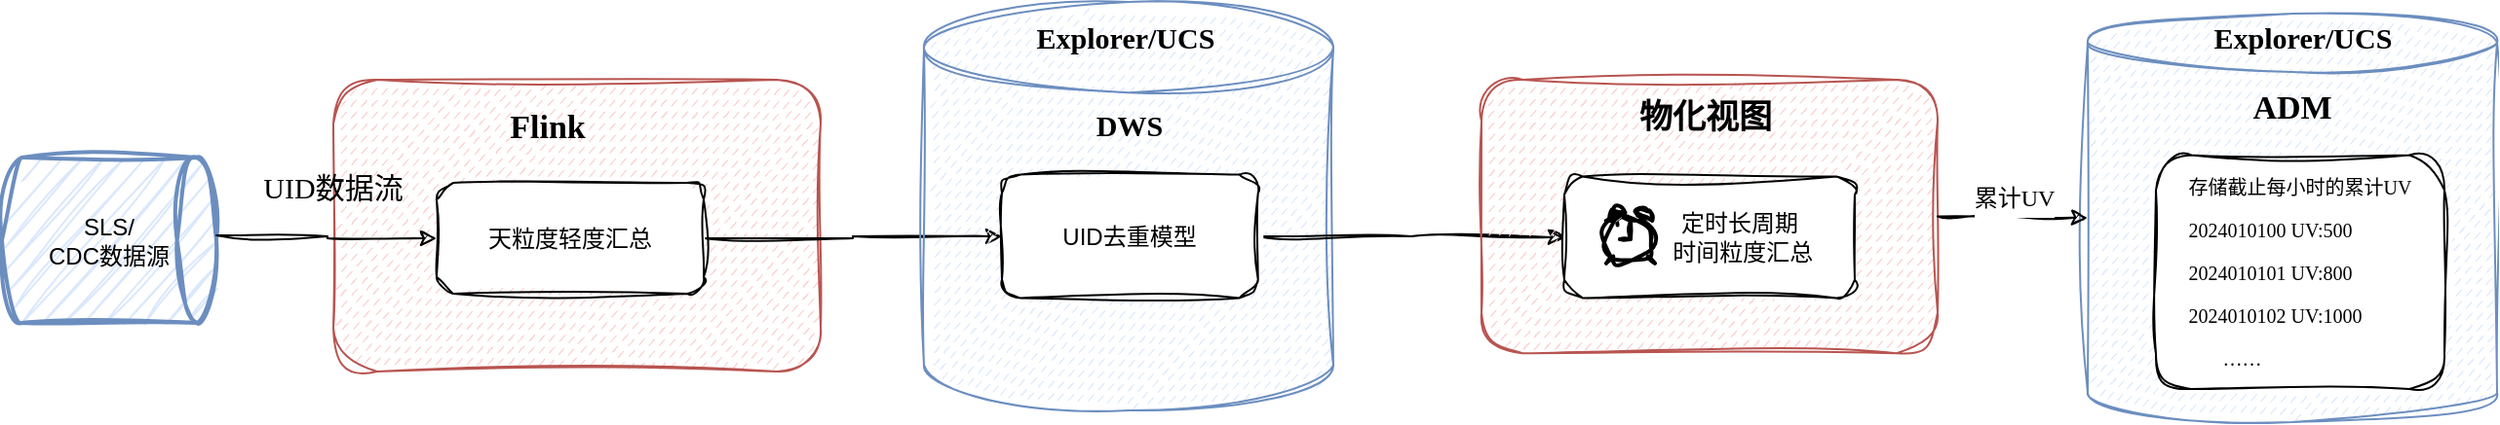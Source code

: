 <mxfile version="24.3.1" type="github">
  <diagram id="2pUIhmt7z4SOJBWyxBwC" name="Page-1">
    <mxGraphModel dx="954" dy="531" grid="1" gridSize="10" guides="1" tooltips="1" connect="1" arrows="1" fold="1" page="1" pageScale="1" pageWidth="827" pageHeight="1169" math="0" shadow="0">
      <root>
        <mxCell id="0" />
        <mxCell id="1" parent="0" />
        <mxCell id="mc7GSk7UoKByBwXPfGhx-1" value="SLS/&lt;br&gt;CDC数据源" style="strokeWidth=2;html=1;shape=mxgraph.flowchart.direct_data;whiteSpace=wrap;sketch=1;curveFitting=1;jiggle=2;fillColor=#dae8fc;strokeColor=#6c8ebf;" parent="1" vertex="1">
          <mxGeometry x="27" y="917" width="110" height="85" as="geometry" />
        </mxCell>
        <mxCell id="mc7GSk7UoKByBwXPfGhx-2" value="" style="rounded=1;whiteSpace=wrap;html=1;fillStyle=dashed;sketch=1;curveFitting=1;jiggle=2;fillColor=#f8cecc;strokeColor=#b85450;" parent="1" vertex="1">
          <mxGeometry x="197" y="877" width="250" height="150" as="geometry" />
        </mxCell>
        <mxCell id="mc7GSk7UoKByBwXPfGhx-3" style="edgeStyle=orthogonalEdgeStyle;rounded=0;orthogonalLoop=1;jettySize=auto;html=1;exitX=1;exitY=0.5;exitDx=0;exitDy=0;exitPerimeter=0;sketch=1;curveFitting=1;jiggle=2;entryX=0;entryY=0.5;entryDx=0;entryDy=0;" parent="1" target="mc7GSk7UoKByBwXPfGhx-5" edge="1">
          <mxGeometry relative="1" as="geometry">
            <mxPoint x="227" y="957" as="targetPoint" />
            <mxPoint x="137" y="957" as="sourcePoint" />
          </mxGeometry>
        </mxCell>
        <mxCell id="mc7GSk7UoKByBwXPfGhx-4" value="UID数据流" style="text;html=1;align=center;verticalAlign=middle;whiteSpace=wrap;rounded=0;fontFamily=Comic Sans MS;fontSize=15;fontColor=default;" parent="1" vertex="1">
          <mxGeometry x="157" y="917" width="80" height="30" as="geometry" />
        </mxCell>
        <mxCell id="mc7GSk7UoKByBwXPfGhx-11" style="edgeStyle=orthogonalEdgeStyle;rounded=0;sketch=1;hachureGap=4;jiggle=2;curveFitting=1;orthogonalLoop=1;jettySize=auto;html=1;exitX=1;exitY=0.5;exitDx=0;exitDy=0;entryX=0;entryY=0.5;entryDx=0;entryDy=0;fontFamily=Architects Daughter;fontSource=https%3A%2F%2Ffonts.googleapis.com%2Fcss%3Ffamily%3DArchitects%2BDaughter;" parent="1" source="mc7GSk7UoKByBwXPfGhx-5" target="mc7GSk7UoKByBwXPfGhx-9" edge="1">
          <mxGeometry relative="1" as="geometry" />
        </mxCell>
        <mxCell id="mc7GSk7UoKByBwXPfGhx-5" value="天粒度轻度汇总" style="rounded=1;whiteSpace=wrap;html=1;sketch=1;hachureGap=4;jiggle=2;curveFitting=1;" parent="1" vertex="1">
          <mxGeometry x="250" y="930" width="137" height="57" as="geometry" />
        </mxCell>
        <mxCell id="mc7GSk7UoKByBwXPfGhx-6" value="Flink" style="text;html=1;align=center;verticalAlign=middle;whiteSpace=wrap;rounded=0;fontFamily=Comic Sans MS;fontSize=17;fontStyle=1" parent="1" vertex="1">
          <mxGeometry x="277" y="887" width="60" height="30" as="geometry" />
        </mxCell>
        <mxCell id="mc7GSk7UoKByBwXPfGhx-7" value="" style="shape=cylinder3;whiteSpace=wrap;html=1;boundedLbl=1;backgroundOutline=1;size=23.296;fillStyle=dashed;sketch=1;curveFitting=1;jiggle=2;fillColor=#dae8fc;strokeColor=#6c8ebf;" parent="1" vertex="1">
          <mxGeometry x="500" y="837" width="210" height="210" as="geometry" />
        </mxCell>
        <mxCell id="mc7GSk7UoKByBwXPfGhx-8" value="&lt;b&gt;Explorer/UCS&lt;/b&gt;" style="text;html=1;align=center;verticalAlign=middle;whiteSpace=wrap;rounded=0;fontFamily=Comic Sans MS;fontSize=15;strokeWidth=0;" parent="1" vertex="1">
          <mxGeometry x="545.62" y="837" width="115" height="35" as="geometry" />
        </mxCell>
        <mxCell id="mc7GSk7UoKByBwXPfGhx-20" style="edgeStyle=orthogonalEdgeStyle;rounded=0;sketch=1;hachureGap=4;jiggle=2;curveFitting=1;orthogonalLoop=1;jettySize=auto;html=1;exitX=1;exitY=0.5;exitDx=0;exitDy=0;entryX=0;entryY=0.5;entryDx=0;entryDy=0;fontFamily=Architects Daughter;fontSource=https%3A%2F%2Ffonts.googleapis.com%2Fcss%3Ffamily%3DArchitects%2BDaughter;" parent="1" source="mc7GSk7UoKByBwXPfGhx-9" target="mc7GSk7UoKByBwXPfGhx-14" edge="1">
          <mxGeometry relative="1" as="geometry" />
        </mxCell>
        <mxCell id="mc7GSk7UoKByBwXPfGhx-9" value="&lt;div&gt;&lt;span style=&quot;background-color: initial;&quot;&gt;UID去重模型&lt;/span&gt;&lt;br&gt;&lt;/div&gt;" style="rounded=1;whiteSpace=wrap;html=1;sketch=1;hachureGap=4;jiggle=2;curveFitting=1;" parent="1" vertex="1">
          <mxGeometry x="540" y="925.79" width="131.37" height="63.43" as="geometry" />
        </mxCell>
        <mxCell id="mc7GSk7UoKByBwXPfGhx-10" value="&lt;b&gt;DWS&lt;/b&gt;" style="text;html=1;align=center;verticalAlign=middle;whiteSpace=wrap;rounded=0;fontFamily=Comic Sans MS;fontSize=15;strokeWidth=0;" parent="1" vertex="1">
          <mxGeometry x="548.18" y="882" width="115" height="35" as="geometry" />
        </mxCell>
        <mxCell id="mc7GSk7UoKByBwXPfGhx-12" value="" style="rounded=1;whiteSpace=wrap;html=1;fillStyle=dashed;sketch=1;curveFitting=1;jiggle=2;fillColor=#f8cecc;strokeColor=#b85450;" parent="1" vertex="1">
          <mxGeometry x="786" y="877" width="234" height="140.63" as="geometry" />
        </mxCell>
        <mxCell id="mc7GSk7UoKByBwXPfGhx-13" value="&lt;b&gt;物化视图&lt;/b&gt;" style="text;html=1;align=center;verticalAlign=middle;whiteSpace=wrap;rounded=0;fontFamily=Comic Sans MS;fontSize=17;" parent="1" vertex="1">
          <mxGeometry x="866" y="887" width="70" height="20" as="geometry" />
        </mxCell>
        <mxCell id="mc7GSk7UoKByBwXPfGhx-14" value="&amp;nbsp; &amp;nbsp; &amp;nbsp; &amp;nbsp; &amp;nbsp;定时长周期&lt;div&gt;&lt;span style=&quot;white-space: pre;&quot;&gt;&#x9;&lt;/span&gt;&amp;nbsp; 时间粒度汇总&lt;/div&gt;" style="rounded=1;whiteSpace=wrap;html=1;sketch=1;curveFitting=1;jiggle=2;" parent="1" vertex="1">
          <mxGeometry x="828.5" y="926.73" width="149" height="62.49" as="geometry" />
        </mxCell>
        <mxCell id="mc7GSk7UoKByBwXPfGhx-16" value="" style="shape=cylinder3;whiteSpace=wrap;html=1;boundedLbl=1;backgroundOutline=1;size=15;fillStyle=dashed;sketch=1;curveFitting=1;jiggle=2;fillColor=#dae8fc;strokeColor=#6c8ebf;" parent="1" vertex="1">
          <mxGeometry x="1097" y="843" width="210" height="210" as="geometry" />
        </mxCell>
        <mxCell id="mc7GSk7UoKByBwXPfGhx-17" value="&lt;b&gt;ADM&lt;/b&gt;" style="text;html=1;align=center;verticalAlign=middle;whiteSpace=wrap;rounded=0;fontFamily=Comic Sans MS;fontSize=17;" parent="1" vertex="1">
          <mxGeometry x="1172" y="877.38" width="60" height="30" as="geometry" />
        </mxCell>
        <mxCell id="mc7GSk7UoKByBwXPfGhx-18" value="&lt;span style=&quot;font-size: 12px;&quot;&gt;累计UV&lt;/span&gt;" style="edgeStyle=orthogonalEdgeStyle;rounded=0;orthogonalLoop=1;jettySize=auto;html=1;exitX=1;exitY=0.5;exitDx=0;exitDy=0;entryX=0;entryY=0.5;entryDx=0;entryDy=0;entryPerimeter=0;fontFamily=Comic Sans MS;fontSize=17;fontColor=default;sketch=1;curveFitting=1;jiggle=2;" parent="1" source="mc7GSk7UoKByBwXPfGhx-12" target="mc7GSk7UoKByBwXPfGhx-16" edge="1">
          <mxGeometry x="-0.007" y="-10" relative="1" as="geometry">
            <mxPoint x="10" y="-10" as="offset" />
            <mxPoint x="1030" y="951.74" as="sourcePoint" />
          </mxGeometry>
        </mxCell>
        <mxCell id="mc7GSk7UoKByBwXPfGhx-19" value="&lt;p style=&quot;border-color: var(--border-color); font-size: 10px; text-align: left;&quot;&gt;存储截止每小时的累计UV&lt;/p&gt;&lt;p style=&quot;border-color: var(--border-color); font-size: 10px; text-align: left;&quot;&gt;2024010100 UV:500&lt;/p&gt;&lt;p style=&quot;border-color: var(--border-color); font-size: 10px; text-align: left;&quot;&gt;2024010101 UV:800&lt;/p&gt;&lt;p style=&quot;border-color: var(--border-color); font-size: 10px; text-align: left;&quot;&gt;2024010102 UV:1000&lt;/p&gt;&lt;p style=&quot;border-color: var(--border-color); font-size: 10px; text-align: left;&quot;&gt;&lt;span style=&quot;white-space: pre;&quot;&gt;&amp;nbsp;&amp;nbsp;&amp;nbsp;&amp;nbsp;&lt;/span&gt;&amp;nbsp; &amp;nbsp;……&lt;/p&gt;" style="rounded=1;whiteSpace=wrap;html=1;align=center;verticalAlign=middle;fontFamily=Comic Sans MS;fontSize=17;fontColor=default;fillColor=default;gradientColor=none;sketch=1;curveFitting=1;jiggle=2;" parent="1" vertex="1">
          <mxGeometry x="1132" y="915.74" width="148" height="120.26" as="geometry" />
        </mxCell>
        <mxCell id="mc7GSk7UoKByBwXPfGhx-21" value="" style="html=1;verticalLabelPosition=bottom;align=center;labelBackgroundColor=#ffffff;verticalAlign=top;strokeWidth=2;strokeColor=#000000;shadow=0;dashed=0;shape=mxgraph.ios7.icons.alarm_clock;sketch=1;hachureGap=4;jiggle=2;curveFitting=1;fontFamily=Architects Daughter;fontSource=https%3A%2F%2Ffonts.googleapis.com%2Fcss%3Ffamily%3DArchitects%2BDaughter;" parent="1" vertex="1">
          <mxGeometry x="850" y="943.61" width="25" height="27.78" as="geometry" />
        </mxCell>
        <mxCell id="mc7GSk7UoKByBwXPfGhx-22" value="&lt;b&gt;Explorer/UCS&lt;/b&gt;" style="text;html=1;align=center;verticalAlign=middle;whiteSpace=wrap;rounded=0;fontFamily=Comic Sans MS;fontSize=15;strokeWidth=0;" parent="1" vertex="1">
          <mxGeometry x="1150" y="837" width="115" height="35" as="geometry" />
        </mxCell>
      </root>
    </mxGraphModel>
  </diagram>
</mxfile>
